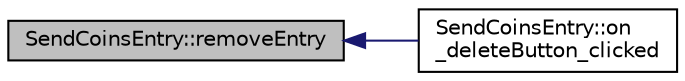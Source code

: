 digraph "SendCoinsEntry::removeEntry"
{
  edge [fontname="Helvetica",fontsize="10",labelfontname="Helvetica",labelfontsize="10"];
  node [fontname="Helvetica",fontsize="10",shape=record];
  rankdir="LR";
  Node112 [label="SendCoinsEntry::removeEntry",height=0.2,width=0.4,color="black", fillcolor="grey75", style="filled", fontcolor="black"];
  Node112 -> Node113 [dir="back",color="midnightblue",fontsize="10",style="solid",fontname="Helvetica"];
  Node113 [label="SendCoinsEntry::on\l_deleteButton_clicked",height=0.2,width=0.4,color="black", fillcolor="white", style="filled",URL="$d0/dbc/class_send_coins_entry.html#a09ddc03dc852c294672d2c5909d0c248"];
}
